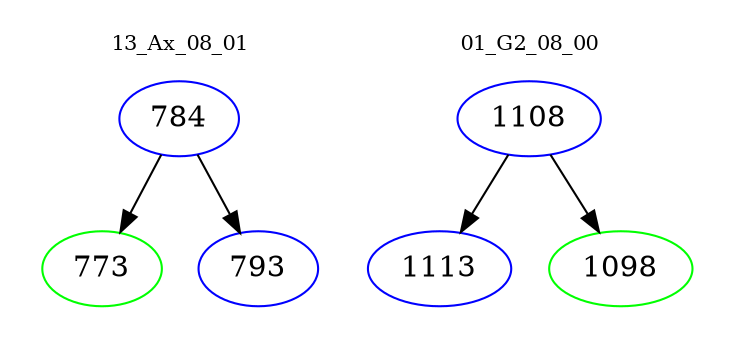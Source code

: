 digraph{
subgraph cluster_0 {
color = white
label = "13_Ax_08_01";
fontsize=10;
T0_784 [label="784", color="blue"]
T0_784 -> T0_773 [color="black"]
T0_773 [label="773", color="green"]
T0_784 -> T0_793 [color="black"]
T0_793 [label="793", color="blue"]
}
subgraph cluster_1 {
color = white
label = "01_G2_08_00";
fontsize=10;
T1_1108 [label="1108", color="blue"]
T1_1108 -> T1_1113 [color="black"]
T1_1113 [label="1113", color="blue"]
T1_1108 -> T1_1098 [color="black"]
T1_1098 [label="1098", color="green"]
}
}

